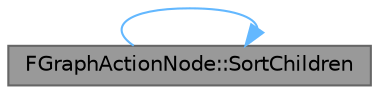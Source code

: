 digraph "FGraphActionNode::SortChildren"
{
 // INTERACTIVE_SVG=YES
 // LATEX_PDF_SIZE
  bgcolor="transparent";
  edge [fontname=Helvetica,fontsize=10,labelfontname=Helvetica,labelfontsize=10];
  node [fontname=Helvetica,fontsize=10,shape=box,height=0.2,width=0.4];
  rankdir="LR";
  Node1 [id="Node000001",label="FGraphActionNode::SortChildren",height=0.2,width=0.4,color="gray40", fillcolor="grey60", style="filled", fontcolor="black",tooltip="Sorts all child nodes by section, group, and type (additionally, can sort alphabetically if wanted)."];
  Node1 -> Node1 [id="edge1_Node000001_Node000001",color="steelblue1",style="solid",tooltip=" "];
}
